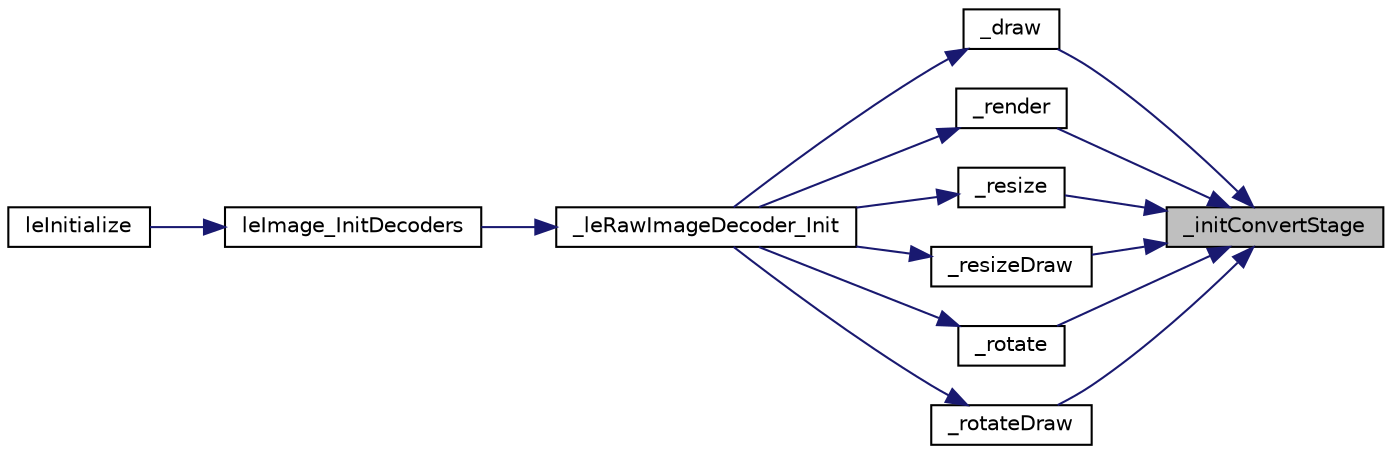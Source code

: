 digraph "_initConvertStage"
{
 // LATEX_PDF_SIZE
  edge [fontname="Helvetica",fontsize="10",labelfontname="Helvetica",labelfontsize="10"];
  node [fontname="Helvetica",fontsize="10",shape=record];
  rankdir="RL";
  Node1 [label="_initConvertStage",height=0.2,width=0.4,color="black", fillcolor="grey75", style="filled", fontcolor="black",tooltip=" "];
  Node1 -> Node2 [dir="back",color="midnightblue",fontsize="10",style="solid",fontname="Helvetica"];
  Node2 [label="_draw",height=0.2,width=0.4,color="black", fillcolor="white", style="filled",URL="$legato__imagedecoder__raw_8c.html#a38d60323e8942c33babe19e1b3b3a8e7",tooltip=" "];
  Node2 -> Node3 [dir="back",color="midnightblue",fontsize="10",style="solid",fontname="Helvetica"];
  Node3 [label="_leRawImageDecoder_Init",height=0.2,width=0.4,color="black", fillcolor="white", style="filled",URL="$legato__imagedecoder__raw_8c.html#ab34726b9432e13b08cb542d76d9e0713",tooltip=" "];
  Node3 -> Node4 [dir="back",color="midnightblue",fontsize="10",style="solid",fontname="Helvetica"];
  Node4 [label="leImage_InitDecoders",height=0.2,width=0.4,color="black", fillcolor="white", style="filled",URL="$legato__image_8h.html#a7a6d3cdba6482332405eecf52c83cc65",tooltip=" "];
  Node4 -> Node5 [dir="back",color="midnightblue",fontsize="10",style="solid",fontname="Helvetica"];
  Node5 [label="leInitialize",height=0.2,width=0.4,color="black", fillcolor="white", style="filled",URL="$legato__state_8h.html#a1467181552ce6400971058ea64ca68bd",tooltip=" "];
  Node1 -> Node6 [dir="back",color="midnightblue",fontsize="10",style="solid",fontname="Helvetica"];
  Node6 [label="_render",height=0.2,width=0.4,color="black", fillcolor="white", style="filled",URL="$legato__imagedecoder__raw_8c.html#abfeeb490086c29b49fc5cf918fa21c2e",tooltip=" "];
  Node6 -> Node3 [dir="back",color="midnightblue",fontsize="10",style="solid",fontname="Helvetica"];
  Node1 -> Node7 [dir="back",color="midnightblue",fontsize="10",style="solid",fontname="Helvetica"];
  Node7 [label="_resize",height=0.2,width=0.4,color="black", fillcolor="white", style="filled",URL="$legato__imagedecoder__raw_8c.html#a5c07712cae284305dd4f4569c980dfd9",tooltip=" "];
  Node7 -> Node3 [dir="back",color="midnightblue",fontsize="10",style="solid",fontname="Helvetica"];
  Node1 -> Node8 [dir="back",color="midnightblue",fontsize="10",style="solid",fontname="Helvetica"];
  Node8 [label="_resizeDraw",height=0.2,width=0.4,color="black", fillcolor="white", style="filled",URL="$legato__imagedecoder__raw_8c.html#a2a3bfb63f59758cd47eed17b8697a762",tooltip=" "];
  Node8 -> Node3 [dir="back",color="midnightblue",fontsize="10",style="solid",fontname="Helvetica"];
  Node1 -> Node9 [dir="back",color="midnightblue",fontsize="10",style="solid",fontname="Helvetica"];
  Node9 [label="_rotate",height=0.2,width=0.4,color="black", fillcolor="white", style="filled",URL="$legato__imagedecoder__raw_8c.html#a36b46c194b5397541d9f90cb89247f77",tooltip=" "];
  Node9 -> Node3 [dir="back",color="midnightblue",fontsize="10",style="solid",fontname="Helvetica"];
  Node1 -> Node10 [dir="back",color="midnightblue",fontsize="10",style="solid",fontname="Helvetica"];
  Node10 [label="_rotateDraw",height=0.2,width=0.4,color="black", fillcolor="white", style="filled",URL="$legato__imagedecoder__raw_8c.html#a4c5d939c97978870937bd9988ad8355c",tooltip=" "];
  Node10 -> Node3 [dir="back",color="midnightblue",fontsize="10",style="solid",fontname="Helvetica"];
}

